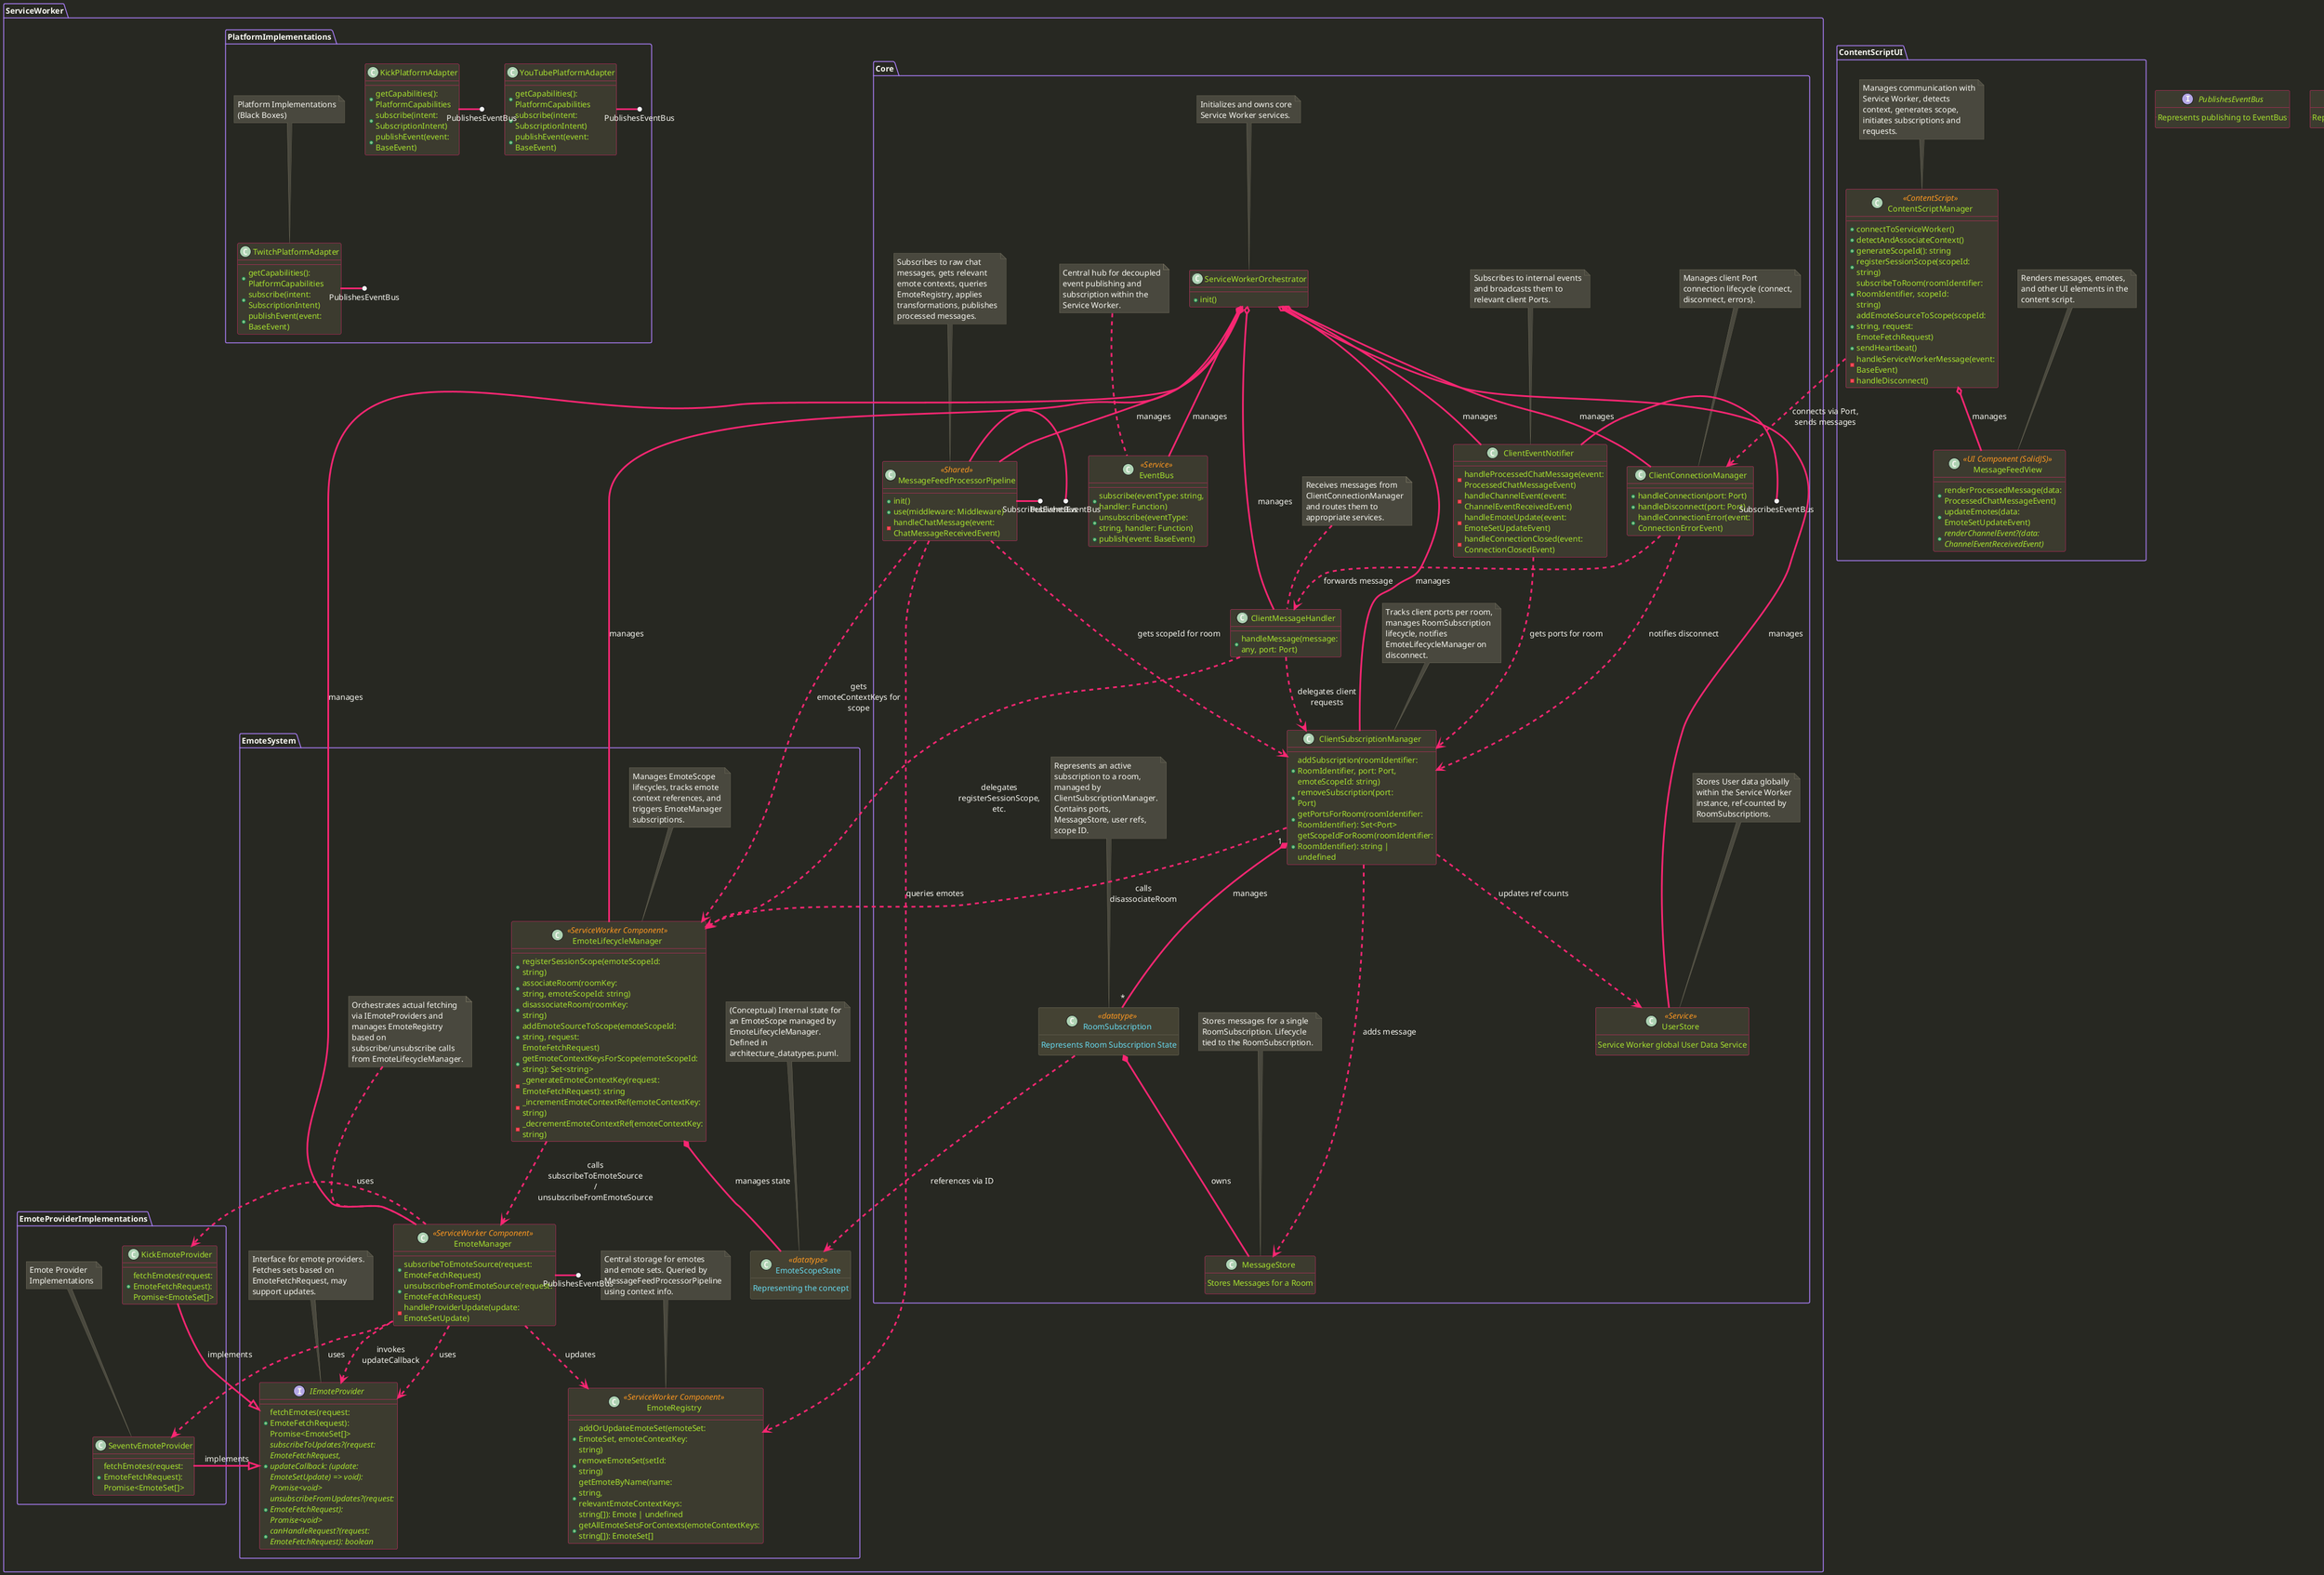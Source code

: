 @startuml architecture_classes

' Base Colors
!$color_bg             = "#272822"
!$color_fg             = "#F8F8F2"
!$color_border         = "#75715E"

' Accent Colors
!$color_accent_red     = "#F92672"
!$color_accent_green   = "#A6E22E"
!$color_accent_yellow  = "#3C3B2F"
!$color_accent_blue    = "#66D9EF"
!$color_accent_orange  = "#FD971F"
!$color_accent_purple  = "#AE81FF"

' Specialized
!$color_datatype_bg    = "#444233"
!$color_interface_bg   = "#2F556B"
!$color_note_bg        = "#49483E"
!$color_note_border    = "#75715E"
!$color_note_font      = "#F8F8F2"

skinparam {
    ' roundCorner 10
    ' padding 12
    ' linetype ortho
    ' Nodesep 120
    ' Ranksep 120
    wrapWidth 200
    maxMessageSize 150

    Shadowing false
    BackgroundColor $color_bg

    DefaultFontColor $color_fg
    DefaultFontName "Consolas", "Monaco", monospace
    DefaultFontSize 14

    ArrowColor $color_accent_red
    ArrowFontColor $color_fg
    ArrowThickness 3

    BorderColor $color_border

    PackageBorderColor $color_accent_purple
    PackageBackgroundColor $color_bg
    PackageTitleFontColor $color_accent_blue
    PackageFontStyle bold

    ClassBackgroundColor $color_accent_yellow
    ClassBorderColor $color_accent_red
    ClassFontColor $color_fg
    ClassAttributeFontColor $color_accent_green
    ClassStereotypeFontColor $color_accent_orange

    InterfaceBackgroundColor $color_interface_bg
    InterfaceBorderColor $color_accent_red
    InterfaceFontColor $color_fg
    InterfaceAttributeFontColor $color_fg
    InterfaceStereotypeFontColor $color_accent_orange

    NoteBackgroundColor $color_note_bg
    NoteBorderColor $color_note_border
    NoteFontColor $color_note_font

    LegendBackgroundColor $color_border
    LegendBorderColor $color_fg
    LegendFontColor $color_fg
}

skinparam class<<datatype>> {
    BackgroundColor $color_datatype_bg
    BorderColor $color_border
    FontColor $color_fg
    AttributeFontColor $color_accent_blue
    StereotypeFontColor $color_accent_orange
}

skinparam rectangle<<System_Boundary>><<Container_Boundary>> {
    BorderColor $color_accent_purple
    FontColor $color_accent_purple
}


' Interfaces for Lollipop Notation
interface PublishesEventBus {
 .. Represents publishing to EventBus ..
}
interface SubscribesEventBus {
 .. Represents subscribing to EventBus ..
}

' High-Level Grouping: Service Worker Internals
package ServiceWorker {
    package Core {
        class ServiceWorkerOrchestrator {
            + init()
        }
        note top of ServiceWorkerOrchestrator : Initializes and owns core Service Worker services.

        class ClientConnectionManager {
             + handleConnection(port: Port)
             + handleDisconnect(port: Port)
             + handleConnectionError(event: ConnectionErrorEvent)
        }
        note top of ClientConnectionManager : Manages client Port connection lifecycle (connect, disconnect, errors).

        class ClientMessageHandler {
             + handleMessage(message: any, port: Port)
        }
        note top of ClientMessageHandler : Receives messages from ClientConnectionManager and routes them to appropriate services.

        class ClientEventNotifier {
             - handleProcessedChatMessage(event: ProcessedChatMessageEvent)
             - handleChannelEvent(event: ChannelEventReceivedEvent)
             - handleEmoteUpdate(event: EmoteSetUpdateEvent)
             - handleConnectionClosed(event: ConnectionClosedEvent)
        }
        note top of ClientEventNotifier : Subscribes to internal events and broadcasts them to relevant client Ports.

        class EventBus <<Service>> {
            + subscribe(eventType: string, handler: Function)
            + unsubscribe(eventType: string, handler: Function)
            + publish(event: BaseEvent)
        }
        note top of EventBus : Central hub for decoupled event publishing and subscription within the Service Worker.

        class ClientSubscriptionManager {
            + addSubscription(roomIdentifier: RoomIdentifier, port: Port, emoteScopeId: string)
            + removeSubscription(port: Port)
            + getPortsForRoom(roomIdentifier: RoomIdentifier): Set<Port>
            + getScopeIdForRoom(roomIdentifier: RoomIdentifier): string | undefined
        }
        note top of ClientSubscriptionManager : Tracks client ports per room, manages RoomSubscription lifecycle, notifies EmoteLifecycleManager on disconnect.

        class MessageFeedProcessorPipeline <<Shared>> {
            + init()
            + use(middleware: Middleware)
            - handleChatMessage(event: ChatMessageReceivedEvent)
        }
        note top of MessageFeedProcessorPipeline : Subscribes to raw chat messages, gets relevant emote contexts, queries EmoteRegistry, applies transformations, publishes processed messages.

        class UserStore <<Service>> {
         .. Service Worker global User Data Service ..
        }
        note top of UserStore : Stores User data globally within the Service Worker instance, ref-counted by RoomSubscriptions.

        class RoomSubscription <<datatype>> {
         .. Represents Room Subscription State ..
        }
        note top of RoomSubscription : Represents an active subscription to a room, managed by ClientSubscriptionManager. Contains ports, MessageStore, user refs, scope ID.

        class MessageStore {
         .. Stores Messages for a Room ..
        }
        note top of MessageStore : Stores messages for a single RoomSubscription. Lifecycle tied to the RoomSubscription.

    }

    package EmoteSystem {
        class EmoteLifecycleManager <<ServiceWorker Component>> {
            + registerSessionScope(emoteScopeId: string)
            + associateRoom(roomKey: string, emoteScopeId: string)
            + disassociateRoom(roomKey: string)
            + addEmoteSourceToScope(emoteScopeId: string, request: EmoteFetchRequest)
            + getEmoteContextKeysForScope(emoteScopeId: string): Set<string>
            - _generateEmoteContextKey(request: EmoteFetchRequest): string
            - _incrementEmoteContextRef(emoteContextKey: string)
            - _decrementEmoteContextRef(emoteContextKey: string)
        }
        note top of EmoteLifecycleManager : Manages EmoteScope lifecycles, tracks emote context references, and triggers EmoteManager subscriptions.

        class EmoteScopeState <<datatype>> {
         .. Representing the concept ..
        }
        note top of EmoteScopeState : (Conceptual) Internal state for an EmoteScope managed by EmoteLifecycleManager.\nDefined in architecture_datatypes.puml.


        class EmoteManager <<ServiceWorker Component>> {
            + subscribeToEmoteSource(request: EmoteFetchRequest)
            + unsubscribeFromEmoteSource(request: EmoteFetchRequest)
            - handleProviderUpdate(update: EmoteSetUpdate)
        }
        note top of EmoteManager : Orchestrates actual fetching via IEmoteProviders and manages EmoteRegistry based on subscribe/unsubscribe calls from EmoteLifecycleManager.

        class EmoteRegistry <<ServiceWorker Component>> {
            + addOrUpdateEmoteSet(emoteSet: EmoteSet, emoteContextKey: string)
            + removeEmoteSet(setId: string)
            + getEmoteByName(name: string, relevantEmoteContextKeys: string[]): Emote | undefined
            + getAllEmoteSetsForContexts(emoteContextKeys: string[]): EmoteSet[]
        }
        note top of EmoteRegistry : Central storage for emotes and emote sets. Queried by MessageFeedProcessorPipeline using context info.

        interface IEmoteProvider {
            + fetchEmotes(request: EmoteFetchRequest): Promise<EmoteSet[]>
            + {abstract} subscribeToUpdates?(request: EmoteFetchRequest, updateCallback: (update: EmoteSetUpdate) => void): Promise<void>
            + {abstract} unsubscribeFromUpdates?(request: EmoteFetchRequest): Promise<void>
            + {abstract} canHandleRequest?(request: EmoteFetchRequest): boolean
        }
        note top of IEmoteProvider : Interface for emote providers. Fetches sets based on EmoteFetchRequest, may support updates.
    }

    package PlatformImplementations {
        class TwitchPlatformAdapter {
            + getCapabilities(): PlatformCapabilities
            + subscribe(intent: SubscriptionIntent)
            + publishEvent(event: BaseEvent)
        }
        note top of TwitchPlatformAdapter : Platform Implementations (Black Boxes)

        class YouTubePlatformAdapter {
            + getCapabilities(): PlatformCapabilities
            + subscribe(intent: SubscriptionIntent)
            + publishEvent(event: BaseEvent)
        }
        class KickPlatformAdapter {
            + getCapabilities(): PlatformCapabilities
            + subscribe(intent: SubscriptionIntent)
            + publishEvent(event: BaseEvent)
        }
    }

    package EmoteProviderImplementations {
        class SeventvEmoteProvider {
            + fetchEmotes(request: EmoteFetchRequest): Promise<EmoteSet[]>
        }
        SeventvEmoteProvider --|> ServiceWorker.EmoteSystem.IEmoteProvider : implements
        note top of SeventvEmoteProvider : Emote Provider Implementations

        class KickEmoteProvider {
            + fetchEmotes(request: EmoteFetchRequest): Promise<EmoteSet[]>
        }
        KickEmoteProvider --|> ServiceWorker.EmoteSystem.IEmoteProvider : implements
    }
}

' Content Script UI (Separate Top-Level Package)
package ContentScriptUI {
    class ContentScriptManager <<ContentScript>> {
        + connectToServiceWorker()
        + detectAndAssociateContext()
        + generateScopeId(): string
        + registerSessionScope(scopeId: string)
        + subscribeToRoom(roomIdentifier: RoomIdentifier, scopeId: string)
        + addEmoteSourceToScope(scopeId: string, request: EmoteFetchRequest)
        + sendHeartbeat()
        - handleServiceWorkerMessage(event: BaseEvent)
        - handleDisconnect()
    }
    note top of ContentScriptManager : Manages communication with Service Worker, detects context, generates scope, initiates subscriptions and requests.

    class MessageFeedView <<UI Component (SolidJS)>> {
        + renderProcessedMessage(data: ProcessedChatMessageEvent)
        + updateEmotes(data: EmoteSetUpdateEvent)
        + {abstract} renderChannelEvent?(data: ChannelEventReceivedEvent)
    }
    note top of MessageFeedView : Renders messages, emotes, and other UI elements in the content script.
}


' --- Simplified Relationships ---

' ServiceWorkerOrchestrator Relationships (Ownership)
ServiceWorker.Core.ServiceWorkerOrchestrator o-- ServiceWorker.Core.ClientConnectionManager : manages
ServiceWorker.Core.ServiceWorkerOrchestrator o-- ServiceWorker.Core.ClientMessageHandler : manages
ServiceWorker.Core.ServiceWorkerOrchestrator o-- ServiceWorker.Core.ClientEventNotifier : manages
ServiceWorker.Core.ServiceWorkerOrchestrator o-- ServiceWorker.Core.ClientSubscriptionManager : manages
ServiceWorker.Core.ServiceWorkerOrchestrator o-- ServiceWorker.EmoteSystem.EmoteLifecycleManager : manages
ServiceWorker.Core.ServiceWorkerOrchestrator o-- ServiceWorker.EmoteSystem.EmoteManager : manages
ServiceWorker.Core.ServiceWorkerOrchestrator o-- ServiceWorker.Core.MessageFeedProcessorPipeline : manages
ServiceWorker.Core.ServiceWorkerOrchestrator o-- ServiceWorker.Core.UserStore : manages
ServiceWorker.Core.ServiceWorkerOrchestrator o-- ServiceWorker.Core.EventBus : manages

' ClientConnectionManager Relationships
ServiceWorker.Core.ClientConnectionManager ..> ServiceWorker.Core.ClientMessageHandler : forwards message
ServiceWorker.Core.ClientConnectionManager ..> ServiceWorker.Core.ClientSubscriptionManager : notifies disconnect

' ClientMessageHandler Relationships
ServiceWorker.Core.ClientMessageHandler ..> ServiceWorker.Core.ClientSubscriptionManager : delegates client requests
ServiceWorker.Core.ClientMessageHandler ..> ServiceWorker.EmoteSystem.EmoteLifecycleManager : delegates registerSessionScope, etc.

' ClientEventNotifier Relationships
ServiceWorker.Core.ClientEventNotifier -() SubscribesEventBus
ServiceWorker.Core.ClientEventNotifier ..> ServiceWorker.Core.ClientSubscriptionManager : gets ports for room

' EventBus Relationships (No direct arrows needed for subscribers/publishers using lollipops)

' Event Publishing via Lollipop Interface
ServiceWorker.Core.MessageFeedProcessorPipeline -() PublishesEventBus
ServiceWorker.EmoteSystem.EmoteManager -() PublishesEventBus
ServiceWorker.PlatformImplementations.TwitchPlatformAdapter -() PublishesEventBus
ServiceWorker.PlatformImplementations.YouTubePlatformAdapter -() PublishesEventBus
ServiceWorker.PlatformImplementations.KickPlatformAdapter -() PublishesEventBus

' EmoteLifecycleManager Relationships
ServiceWorker.EmoteSystem.EmoteLifecycleManager *-- ServiceWorker.EmoteSystem.EmoteScopeState : manages state
ServiceWorker.EmoteSystem.EmoteLifecycleManager ..> ServiceWorker.EmoteSystem.EmoteManager : calls subscribeToEmoteSource / unsubscribeFromEmoteSource

' EmoteManager Relationships
ServiceWorker.EmoteSystem.EmoteManager ..> ServiceWorker.EmoteSystem.IEmoteProvider : uses
ServiceWorker.EmoteSystem.EmoteManager ..> ServiceWorker.EmoteSystem.EmoteRegistry : updates

' IEmoteProvider Relationships
ServiceWorker.EmoteSystem.IEmoteProvider <.. ServiceWorker.EmoteSystem.EmoteManager : invokes updateCallback

' MessageFeedProcessorPipeline Relationships
ServiceWorker.Core.MessageFeedProcessorPipeline -() SubscribesEventBus
ServiceWorker.Core.MessageFeedProcessorPipeline ..> ServiceWorker.EmoteSystem.EmoteRegistry : queries emotes
ServiceWorker.Core.MessageFeedProcessorPipeline ..> ServiceWorker.EmoteSystem.EmoteLifecycleManager : gets emoteContextKeys for scope
ServiceWorker.Core.MessageFeedProcessorPipeline ..> ServiceWorker.Core.ClientSubscriptionManager : gets scopeId for room

' ContentScriptManager Relationships
ContentScriptUI.ContentScriptManager ..> ServiceWorker.Core.ClientConnectionManager : connects via Port, sends messages
ContentScriptUI.ContentScriptManager o-- ContentScriptUI.MessageFeedView : manages

' ClientSubscriptionManager Relationships
ServiceWorker.Core.ClientSubscriptionManager ..> ServiceWorker.EmoteSystem.EmoteLifecycleManager : calls disassociateRoom
ServiceWorker.Core.ClientSubscriptionManager "1" *-- "*" ServiceWorker.Core.RoomSubscription : manages
ServiceWorker.Core.ClientSubscriptionManager ..> ServiceWorker.Core.MessageStore : adds message
ServiceWorker.Core.ClientSubscriptionManager ..> ServiceWorker.Core.UserStore : updates ref counts

' RoomSubscription Relationships
ServiceWorker.Core.RoomSubscription *-- ServiceWorker.Core.MessageStore : owns
ServiceWorker.Core.RoomSubscription ..> ServiceWorker.EmoteSystem.EmoteScopeState : references via ID

' PlatformImplementations Relationships - No direct arrows needed

' EmoteProviderImplementations Relationships
ServiceWorker.EmoteSystem.EmoteManager ..> ServiceWorker.EmoteProviderImplementations.SeventvEmoteProvider : uses
ServiceWorker.EmoteSystem.EmoteManager ..> ServiceWorker.EmoteProviderImplementations.KickEmoteProvider : uses

@enduml
